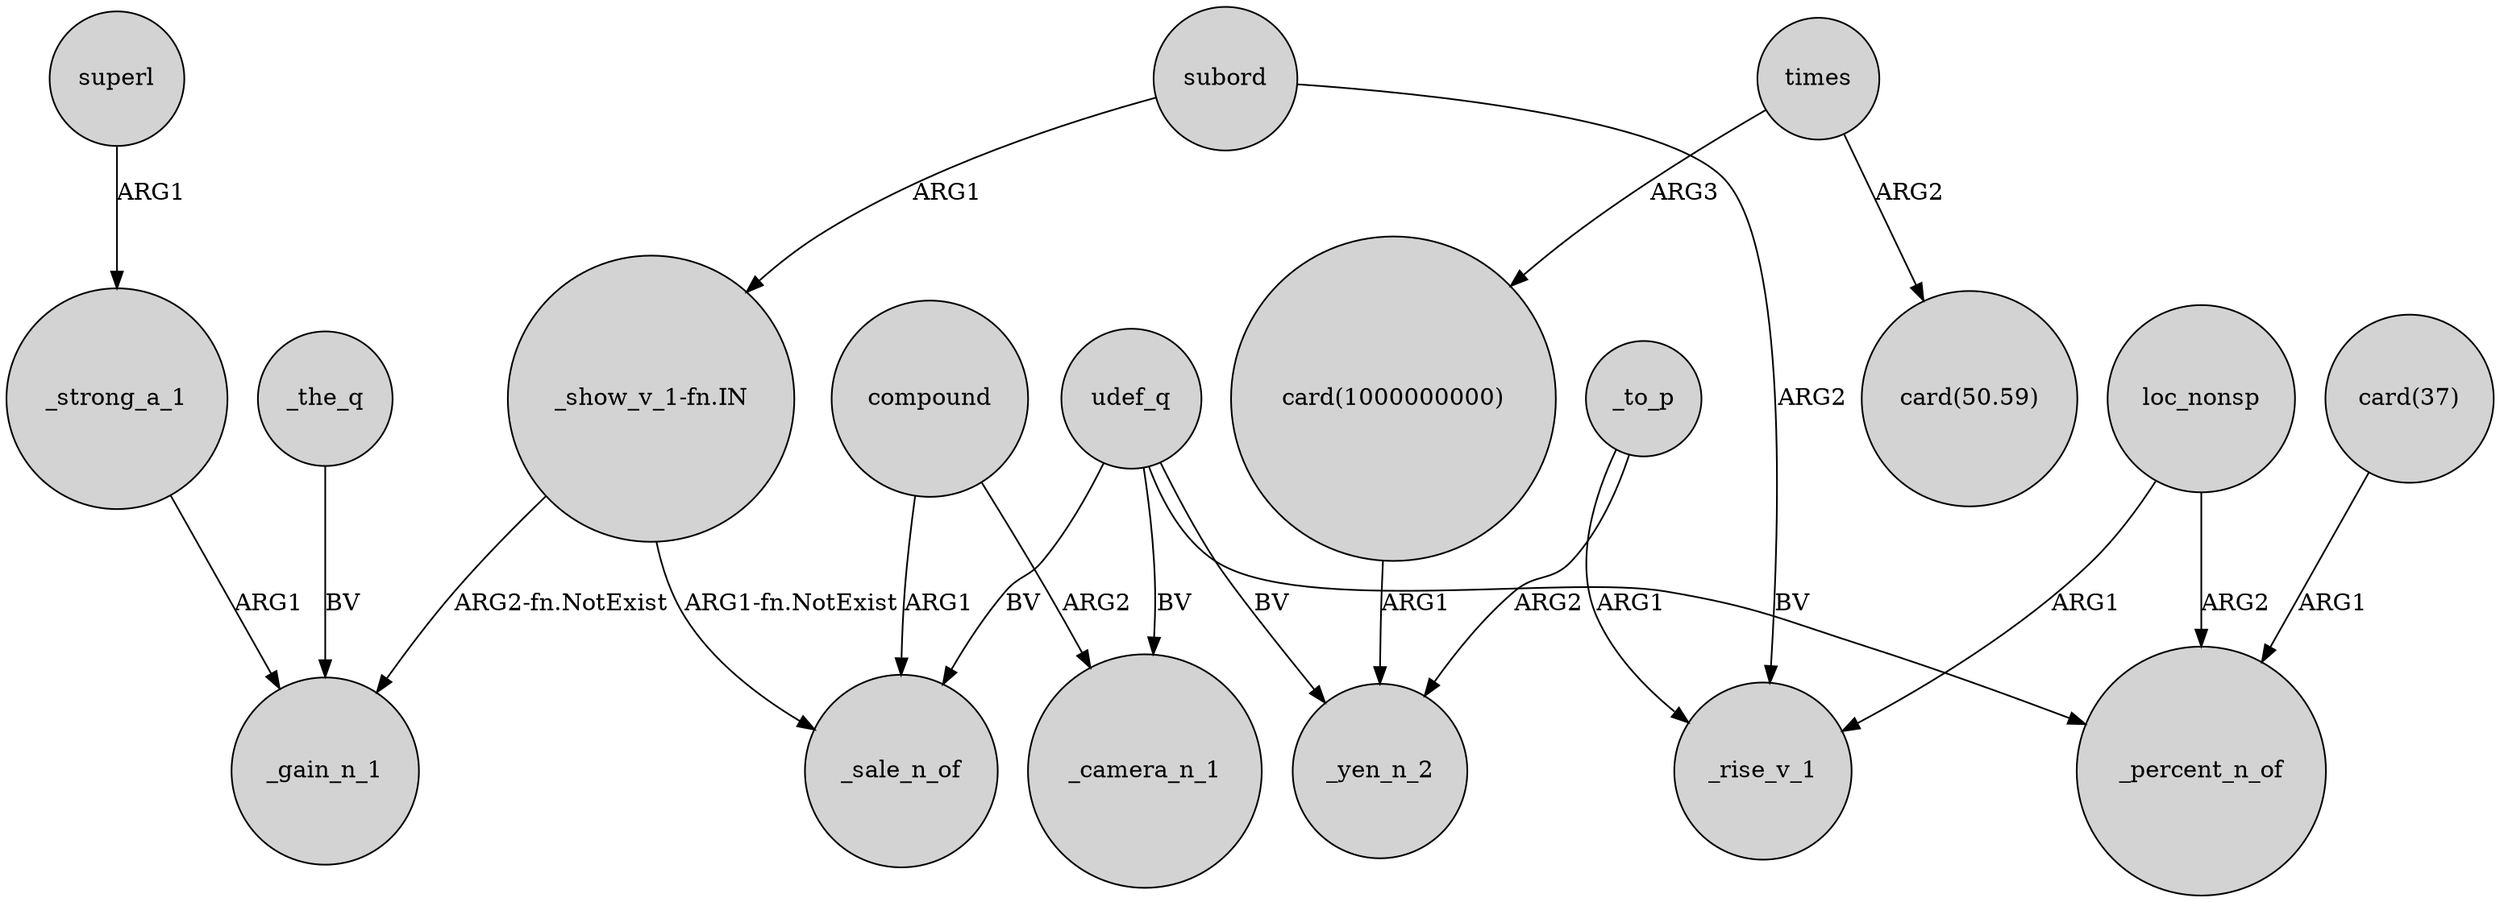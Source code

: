 digraph {
	node [shape=circle style=filled]
	subord -> "_show_v_1-fn.IN" [label=ARG1]
	_strong_a_1 -> _gain_n_1 [label=ARG1]
	udef_q -> _camera_n_1 [label=BV]
	udef_q -> _yen_n_2 [label=BV]
	"card(1000000000)" -> _yen_n_2 [label=ARG1]
	times -> "card(50.59)" [label=ARG2]
	"card(37)" -> _percent_n_of [label=ARG1]
	"_show_v_1-fn.IN" -> _sale_n_of [label="ARG1-fn.NotExist"]
	compound -> _camera_n_1 [label=ARG2]
	times -> "card(1000000000)" [label=ARG3]
	_the_q -> _gain_n_1 [label=BV]
	loc_nonsp -> _percent_n_of [label=ARG2]
	loc_nonsp -> _rise_v_1 [label=ARG1]
	_to_p -> _rise_v_1 [label=ARG1]
	udef_q -> _sale_n_of [label=BV]
	_to_p -> _yen_n_2 [label=ARG2]
	udef_q -> _percent_n_of [label=BV]
	"_show_v_1-fn.IN" -> _gain_n_1 [label="ARG2-fn.NotExist"]
	superl -> _strong_a_1 [label=ARG1]
	compound -> _sale_n_of [label=ARG1]
	subord -> _rise_v_1 [label=ARG2]
}
